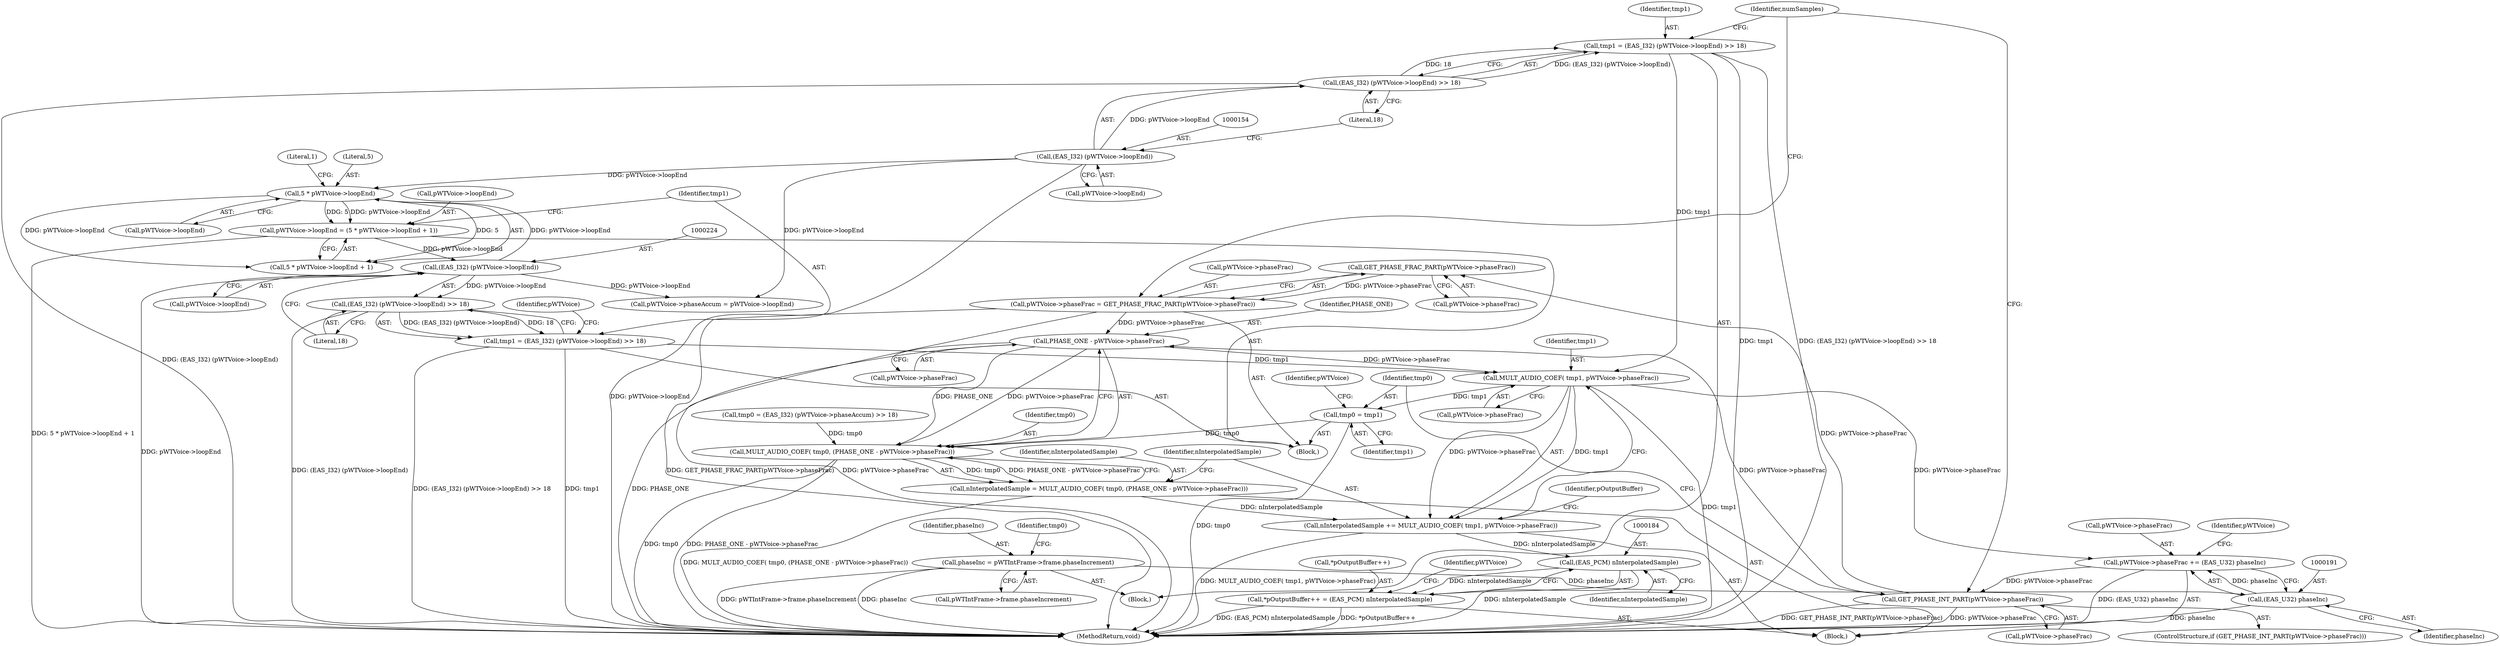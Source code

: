 digraph "0_Android_3ac044334c3ff6a61cb4238ff3ddaf17c7efcf49_2@pointer" {
"1000233" [label="(Call,GET_PHASE_FRAC_PART(pWTVoice->phaseFrac))"];
"1000194" [label="(Call,GET_PHASE_INT_PART(pWTVoice->phaseFrac))"];
"1000186" [label="(Call,pWTVoice->phaseFrac += (EAS_U32) phaseInc)"];
"1000190" [label="(Call,(EAS_U32) phaseInc)"];
"1000134" [label="(Call,phaseInc = pWTIntFrame->frame.phaseIncrement)"];
"1000174" [label="(Call,MULT_AUDIO_COEF( tmp1, pWTVoice->phaseFrac))"];
"1000220" [label="(Call,tmp1 = (EAS_I32) (pWTVoice->loopEnd) >> 18)"];
"1000222" [label="(Call,(EAS_I32) (pWTVoice->loopEnd) >> 18)"];
"1000223" [label="(Call,(EAS_I32) (pWTVoice->loopEnd))"];
"1000209" [label="(Call,pWTVoice->loopEnd = (5 * pWTVoice->loopEnd + 1))"];
"1000214" [label="(Call,5 * pWTVoice->loopEnd)"];
"1000153" [label="(Call,(EAS_I32) (pWTVoice->loopEnd))"];
"1000150" [label="(Call,tmp1 = (EAS_I32) (pWTVoice->loopEnd) >> 18)"];
"1000152" [label="(Call,(EAS_I32) (pWTVoice->loopEnd) >> 18)"];
"1000167" [label="(Call,PHASE_ONE - pWTVoice->phaseFrac)"];
"1000229" [label="(Call,pWTVoice->phaseFrac = GET_PHASE_FRAC_PART(pWTVoice->phaseFrac))"];
"1000233" [label="(Call,GET_PHASE_FRAC_PART(pWTVoice->phaseFrac))"];
"1000165" [label="(Call,MULT_AUDIO_COEF( tmp0, (PHASE_ONE - pWTVoice->phaseFrac)))"];
"1000163" [label="(Call,nInterpolatedSample = MULT_AUDIO_COEF( tmp0, (PHASE_ONE - pWTVoice->phaseFrac)))"];
"1000172" [label="(Call,nInterpolatedSample += MULT_AUDIO_COEF( tmp1, pWTVoice->phaseFrac))"];
"1000183" [label="(Call,(EAS_PCM) nInterpolatedSample)"];
"1000179" [label="(Call,*pOutputBuffer++ = (EAS_PCM) nInterpolatedSample)"];
"1000199" [label="(Call,tmp0 = tmp1)"];
"1000182" [label="(Identifier,pOutputBuffer)"];
"1000166" [label="(Identifier,tmp0)"];
"1000188" [label="(Identifier,pWTVoice)"];
"1000175" [label="(Identifier,tmp1)"];
"1000198" [label="(Block,)"];
"1000196" [label="(Identifier,pWTVoice)"];
"1000220" [label="(Call,tmp1 = (EAS_I32) (pWTVoice->loopEnd) >> 18)"];
"1000221" [label="(Identifier,tmp1)"];
"1000151" [label="(Identifier,tmp1)"];
"1000186" [label="(Call,pWTVoice->phaseFrac += (EAS_U32) phaseInc)"];
"1000223" [label="(Call,(EAS_I32) (pWTVoice->loopEnd))"];
"1000194" [label="(Call,GET_PHASE_INT_PART(pWTVoice->phaseFrac))"];
"1000167" [label="(Call,PHASE_ONE - pWTVoice->phaseFrac)"];
"1000215" [label="(Literal,5)"];
"1000222" [label="(Call,(EAS_I32) (pWTVoice->loopEnd) >> 18)"];
"1000180" [label="(Call,*pOutputBuffer++)"];
"1000155" [label="(Call,pWTVoice->loopEnd)"];
"1000225" [label="(Call,pWTVoice->loopEnd)"];
"1000109" [label="(Block,)"];
"1000213" [label="(Call,5 * pWTVoice->loopEnd + 1)"];
"1000141" [label="(Call,tmp0 = (EAS_I32) (pWTVoice->phaseAccum) >> 18)"];
"1000210" [label="(Call,pWTVoice->loopEnd)"];
"1000165" [label="(Call,MULT_AUDIO_COEF( tmp0, (PHASE_ONE - pWTVoice->phaseFrac)))"];
"1000204" [label="(Identifier,pWTVoice)"];
"1000190" [label="(Call,(EAS_U32) phaseInc)"];
"1000161" [label="(Identifier,numSamples)"];
"1000142" [label="(Identifier,tmp0)"];
"1000219" [label="(Literal,1)"];
"1000164" [label="(Identifier,nInterpolatedSample)"];
"1000136" [label="(Call,pWTIntFrame->frame.phaseIncrement)"];
"1000135" [label="(Identifier,phaseInc)"];
"1000214" [label="(Call,5 * pWTVoice->loopEnd)"];
"1000216" [label="(Call,pWTVoice->loopEnd)"];
"1000169" [label="(Call,pWTVoice->phaseFrac)"];
"1000200" [label="(Identifier,tmp0)"];
"1000230" [label="(Call,pWTVoice->phaseFrac)"];
"1000183" [label="(Call,(EAS_PCM) nInterpolatedSample)"];
"1000237" [label="(MethodReturn,void)"];
"1000153" [label="(Call,(EAS_I32) (pWTVoice->loopEnd))"];
"1000229" [label="(Call,pWTVoice->phaseFrac = GET_PHASE_FRAC_PART(pWTVoice->phaseFrac))"];
"1000187" [label="(Call,pWTVoice->phaseFrac)"];
"1000162" [label="(Block,)"];
"1000168" [label="(Identifier,PHASE_ONE)"];
"1000163" [label="(Call,nInterpolatedSample = MULT_AUDIO_COEF( tmp0, (PHASE_ONE - pWTVoice->phaseFrac)))"];
"1000228" [label="(Literal,18)"];
"1000202" [label="(Call,pWTVoice->phaseAccum = pWTVoice->loopEnd)"];
"1000233" [label="(Call,GET_PHASE_FRAC_PART(pWTVoice->phaseFrac))"];
"1000195" [label="(Call,pWTVoice->phaseFrac)"];
"1000201" [label="(Identifier,tmp1)"];
"1000179" [label="(Call,*pOutputBuffer++ = (EAS_PCM) nInterpolatedSample)"];
"1000176" [label="(Call,pWTVoice->phaseFrac)"];
"1000134" [label="(Call,phaseInc = pWTIntFrame->frame.phaseIncrement)"];
"1000192" [label="(Identifier,phaseInc)"];
"1000174" [label="(Call,MULT_AUDIO_COEF( tmp1, pWTVoice->phaseFrac))"];
"1000152" [label="(Call,(EAS_I32) (pWTVoice->loopEnd) >> 18)"];
"1000231" [label="(Identifier,pWTVoice)"];
"1000173" [label="(Identifier,nInterpolatedSample)"];
"1000234" [label="(Call,pWTVoice->phaseFrac)"];
"1000150" [label="(Call,tmp1 = (EAS_I32) (pWTVoice->loopEnd) >> 18)"];
"1000209" [label="(Call,pWTVoice->loopEnd = (5 * pWTVoice->loopEnd + 1))"];
"1000172" [label="(Call,nInterpolatedSample += MULT_AUDIO_COEF( tmp1, pWTVoice->phaseFrac))"];
"1000158" [label="(Literal,18)"];
"1000199" [label="(Call,tmp0 = tmp1)"];
"1000193" [label="(ControlStructure,if (GET_PHASE_INT_PART(pWTVoice->phaseFrac)))"];
"1000185" [label="(Identifier,nInterpolatedSample)"];
"1000233" -> "1000229"  [label="AST: "];
"1000233" -> "1000234"  [label="CFG: "];
"1000234" -> "1000233"  [label="AST: "];
"1000229" -> "1000233"  [label="CFG: "];
"1000233" -> "1000229"  [label="DDG: pWTVoice->phaseFrac"];
"1000194" -> "1000233"  [label="DDG: pWTVoice->phaseFrac"];
"1000194" -> "1000193"  [label="AST: "];
"1000194" -> "1000195"  [label="CFG: "];
"1000195" -> "1000194"  [label="AST: "];
"1000161" -> "1000194"  [label="CFG: "];
"1000200" -> "1000194"  [label="CFG: "];
"1000194" -> "1000237"  [label="DDG: GET_PHASE_INT_PART(pWTVoice->phaseFrac)"];
"1000194" -> "1000237"  [label="DDG: pWTVoice->phaseFrac"];
"1000194" -> "1000167"  [label="DDG: pWTVoice->phaseFrac"];
"1000186" -> "1000194"  [label="DDG: pWTVoice->phaseFrac"];
"1000186" -> "1000162"  [label="AST: "];
"1000186" -> "1000190"  [label="CFG: "];
"1000187" -> "1000186"  [label="AST: "];
"1000190" -> "1000186"  [label="AST: "];
"1000196" -> "1000186"  [label="CFG: "];
"1000186" -> "1000237"  [label="DDG: (EAS_U32) phaseInc"];
"1000190" -> "1000186"  [label="DDG: phaseInc"];
"1000174" -> "1000186"  [label="DDG: pWTVoice->phaseFrac"];
"1000190" -> "1000192"  [label="CFG: "];
"1000191" -> "1000190"  [label="AST: "];
"1000192" -> "1000190"  [label="AST: "];
"1000190" -> "1000237"  [label="DDG: phaseInc"];
"1000134" -> "1000190"  [label="DDG: phaseInc"];
"1000134" -> "1000109"  [label="AST: "];
"1000134" -> "1000136"  [label="CFG: "];
"1000135" -> "1000134"  [label="AST: "];
"1000136" -> "1000134"  [label="AST: "];
"1000142" -> "1000134"  [label="CFG: "];
"1000134" -> "1000237"  [label="DDG: phaseInc"];
"1000134" -> "1000237"  [label="DDG: pWTIntFrame->frame.phaseIncrement"];
"1000174" -> "1000172"  [label="AST: "];
"1000174" -> "1000176"  [label="CFG: "];
"1000175" -> "1000174"  [label="AST: "];
"1000176" -> "1000174"  [label="AST: "];
"1000172" -> "1000174"  [label="CFG: "];
"1000174" -> "1000237"  [label="DDG: tmp1"];
"1000174" -> "1000172"  [label="DDG: tmp1"];
"1000174" -> "1000172"  [label="DDG: pWTVoice->phaseFrac"];
"1000220" -> "1000174"  [label="DDG: tmp1"];
"1000150" -> "1000174"  [label="DDG: tmp1"];
"1000167" -> "1000174"  [label="DDG: pWTVoice->phaseFrac"];
"1000174" -> "1000199"  [label="DDG: tmp1"];
"1000220" -> "1000198"  [label="AST: "];
"1000220" -> "1000222"  [label="CFG: "];
"1000221" -> "1000220"  [label="AST: "];
"1000222" -> "1000220"  [label="AST: "];
"1000231" -> "1000220"  [label="CFG: "];
"1000220" -> "1000237"  [label="DDG: (EAS_I32) (pWTVoice->loopEnd) >> 18"];
"1000220" -> "1000237"  [label="DDG: tmp1"];
"1000222" -> "1000220"  [label="DDG: (EAS_I32) (pWTVoice->loopEnd)"];
"1000222" -> "1000220"  [label="DDG: 18"];
"1000222" -> "1000228"  [label="CFG: "];
"1000223" -> "1000222"  [label="AST: "];
"1000228" -> "1000222"  [label="AST: "];
"1000222" -> "1000237"  [label="DDG: (EAS_I32) (pWTVoice->loopEnd)"];
"1000223" -> "1000222"  [label="DDG: pWTVoice->loopEnd"];
"1000223" -> "1000225"  [label="CFG: "];
"1000224" -> "1000223"  [label="AST: "];
"1000225" -> "1000223"  [label="AST: "];
"1000228" -> "1000223"  [label="CFG: "];
"1000223" -> "1000237"  [label="DDG: pWTVoice->loopEnd"];
"1000223" -> "1000202"  [label="DDG: pWTVoice->loopEnd"];
"1000223" -> "1000214"  [label="DDG: pWTVoice->loopEnd"];
"1000209" -> "1000223"  [label="DDG: pWTVoice->loopEnd"];
"1000209" -> "1000198"  [label="AST: "];
"1000209" -> "1000213"  [label="CFG: "];
"1000210" -> "1000209"  [label="AST: "];
"1000213" -> "1000209"  [label="AST: "];
"1000221" -> "1000209"  [label="CFG: "];
"1000209" -> "1000237"  [label="DDG: 5 * pWTVoice->loopEnd + 1"];
"1000214" -> "1000209"  [label="DDG: 5"];
"1000214" -> "1000209"  [label="DDG: pWTVoice->loopEnd"];
"1000214" -> "1000213"  [label="AST: "];
"1000214" -> "1000216"  [label="CFG: "];
"1000215" -> "1000214"  [label="AST: "];
"1000216" -> "1000214"  [label="AST: "];
"1000219" -> "1000214"  [label="CFG: "];
"1000214" -> "1000213"  [label="DDG: 5"];
"1000214" -> "1000213"  [label="DDG: pWTVoice->loopEnd"];
"1000153" -> "1000214"  [label="DDG: pWTVoice->loopEnd"];
"1000153" -> "1000152"  [label="AST: "];
"1000153" -> "1000155"  [label="CFG: "];
"1000154" -> "1000153"  [label="AST: "];
"1000155" -> "1000153"  [label="AST: "];
"1000158" -> "1000153"  [label="CFG: "];
"1000153" -> "1000237"  [label="DDG: pWTVoice->loopEnd"];
"1000153" -> "1000152"  [label="DDG: pWTVoice->loopEnd"];
"1000153" -> "1000202"  [label="DDG: pWTVoice->loopEnd"];
"1000150" -> "1000109"  [label="AST: "];
"1000150" -> "1000152"  [label="CFG: "];
"1000151" -> "1000150"  [label="AST: "];
"1000152" -> "1000150"  [label="AST: "];
"1000161" -> "1000150"  [label="CFG: "];
"1000150" -> "1000237"  [label="DDG: tmp1"];
"1000150" -> "1000237"  [label="DDG: (EAS_I32) (pWTVoice->loopEnd) >> 18"];
"1000152" -> "1000150"  [label="DDG: (EAS_I32) (pWTVoice->loopEnd)"];
"1000152" -> "1000150"  [label="DDG: 18"];
"1000152" -> "1000158"  [label="CFG: "];
"1000158" -> "1000152"  [label="AST: "];
"1000152" -> "1000237"  [label="DDG: (EAS_I32) (pWTVoice->loopEnd)"];
"1000167" -> "1000165"  [label="AST: "];
"1000167" -> "1000169"  [label="CFG: "];
"1000168" -> "1000167"  [label="AST: "];
"1000169" -> "1000167"  [label="AST: "];
"1000165" -> "1000167"  [label="CFG: "];
"1000167" -> "1000237"  [label="DDG: PHASE_ONE"];
"1000167" -> "1000165"  [label="DDG: PHASE_ONE"];
"1000167" -> "1000165"  [label="DDG: pWTVoice->phaseFrac"];
"1000229" -> "1000167"  [label="DDG: pWTVoice->phaseFrac"];
"1000229" -> "1000198"  [label="AST: "];
"1000230" -> "1000229"  [label="AST: "];
"1000161" -> "1000229"  [label="CFG: "];
"1000229" -> "1000237"  [label="DDG: GET_PHASE_FRAC_PART(pWTVoice->phaseFrac)"];
"1000229" -> "1000237"  [label="DDG: pWTVoice->phaseFrac"];
"1000165" -> "1000163"  [label="AST: "];
"1000166" -> "1000165"  [label="AST: "];
"1000163" -> "1000165"  [label="CFG: "];
"1000165" -> "1000237"  [label="DDG: tmp0"];
"1000165" -> "1000237"  [label="DDG: PHASE_ONE - pWTVoice->phaseFrac"];
"1000165" -> "1000163"  [label="DDG: tmp0"];
"1000165" -> "1000163"  [label="DDG: PHASE_ONE - pWTVoice->phaseFrac"];
"1000141" -> "1000165"  [label="DDG: tmp0"];
"1000199" -> "1000165"  [label="DDG: tmp0"];
"1000163" -> "1000162"  [label="AST: "];
"1000164" -> "1000163"  [label="AST: "];
"1000173" -> "1000163"  [label="CFG: "];
"1000163" -> "1000237"  [label="DDG: MULT_AUDIO_COEF( tmp0, (PHASE_ONE - pWTVoice->phaseFrac))"];
"1000163" -> "1000172"  [label="DDG: nInterpolatedSample"];
"1000172" -> "1000162"  [label="AST: "];
"1000173" -> "1000172"  [label="AST: "];
"1000182" -> "1000172"  [label="CFG: "];
"1000172" -> "1000237"  [label="DDG: MULT_AUDIO_COEF( tmp1, pWTVoice->phaseFrac)"];
"1000172" -> "1000183"  [label="DDG: nInterpolatedSample"];
"1000183" -> "1000179"  [label="AST: "];
"1000183" -> "1000185"  [label="CFG: "];
"1000184" -> "1000183"  [label="AST: "];
"1000185" -> "1000183"  [label="AST: "];
"1000179" -> "1000183"  [label="CFG: "];
"1000183" -> "1000237"  [label="DDG: nInterpolatedSample"];
"1000183" -> "1000179"  [label="DDG: nInterpolatedSample"];
"1000179" -> "1000162"  [label="AST: "];
"1000180" -> "1000179"  [label="AST: "];
"1000188" -> "1000179"  [label="CFG: "];
"1000179" -> "1000237"  [label="DDG: *pOutputBuffer++"];
"1000179" -> "1000237"  [label="DDG: (EAS_PCM) nInterpolatedSample"];
"1000199" -> "1000198"  [label="AST: "];
"1000199" -> "1000201"  [label="CFG: "];
"1000200" -> "1000199"  [label="AST: "];
"1000201" -> "1000199"  [label="AST: "];
"1000204" -> "1000199"  [label="CFG: "];
"1000199" -> "1000237"  [label="DDG: tmp0"];
}
